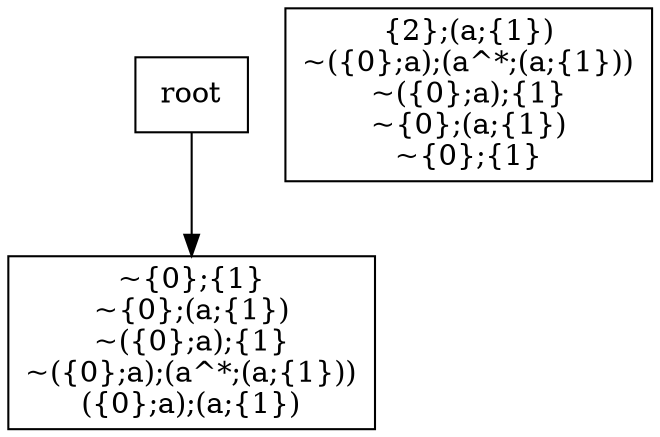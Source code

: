 digraph {
node[shape="box"]
N0x134644080[label="~{0};{1}
~{0};(a;{1})
~({0};a);{1}
~({0};a);(a^*;(a;{1}))
({0};a);(a;{1})
"];
root -> N0x134644080;
N0x134643ad0[label="{2};(a;{1})
~({0};a);(a^*;(a;{1}))
~({0};a);{1}
~{0};(a;{1})
~{0};{1}
"];
}
